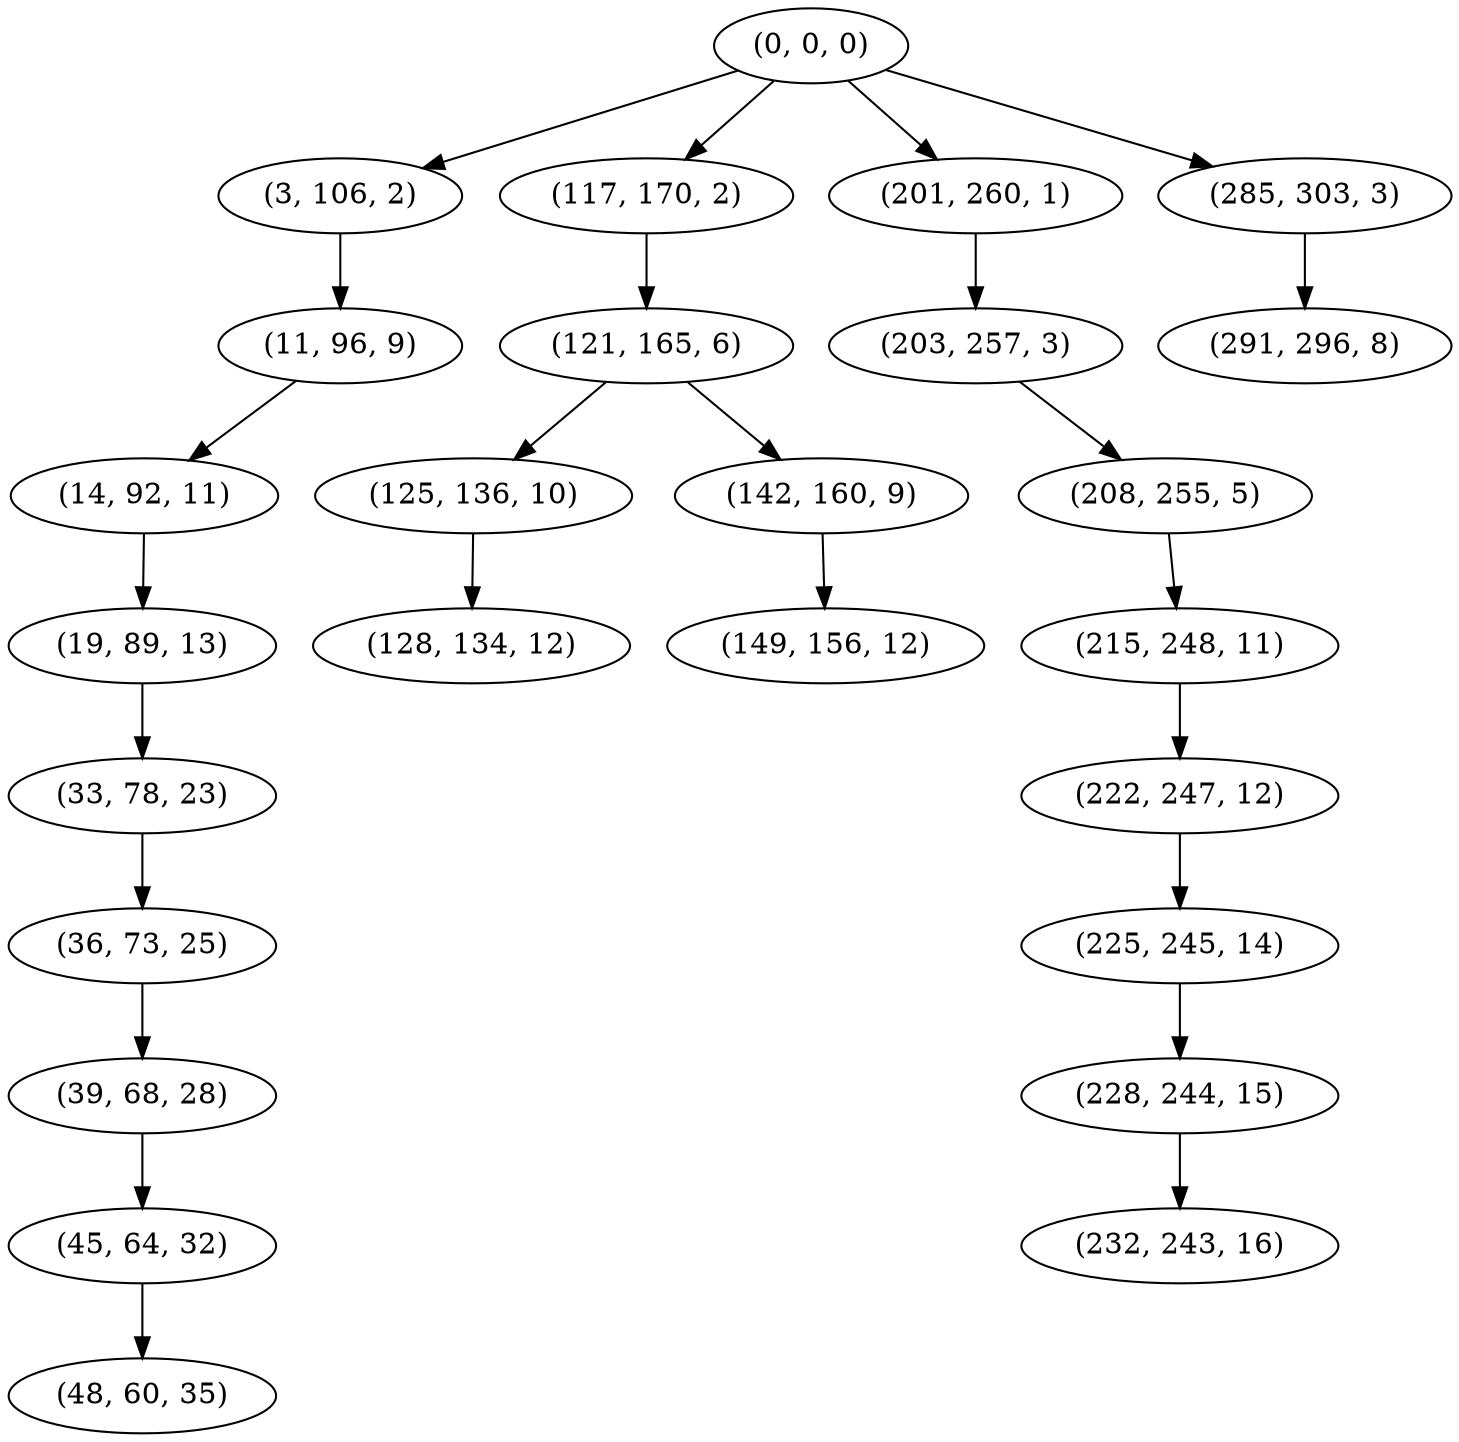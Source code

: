 digraph tree {
    "(0, 0, 0)";
    "(3, 106, 2)";
    "(11, 96, 9)";
    "(14, 92, 11)";
    "(19, 89, 13)";
    "(33, 78, 23)";
    "(36, 73, 25)";
    "(39, 68, 28)";
    "(45, 64, 32)";
    "(48, 60, 35)";
    "(117, 170, 2)";
    "(121, 165, 6)";
    "(125, 136, 10)";
    "(128, 134, 12)";
    "(142, 160, 9)";
    "(149, 156, 12)";
    "(201, 260, 1)";
    "(203, 257, 3)";
    "(208, 255, 5)";
    "(215, 248, 11)";
    "(222, 247, 12)";
    "(225, 245, 14)";
    "(228, 244, 15)";
    "(232, 243, 16)";
    "(285, 303, 3)";
    "(291, 296, 8)";
    "(0, 0, 0)" -> "(3, 106, 2)";
    "(0, 0, 0)" -> "(117, 170, 2)";
    "(0, 0, 0)" -> "(201, 260, 1)";
    "(0, 0, 0)" -> "(285, 303, 3)";
    "(3, 106, 2)" -> "(11, 96, 9)";
    "(11, 96, 9)" -> "(14, 92, 11)";
    "(14, 92, 11)" -> "(19, 89, 13)";
    "(19, 89, 13)" -> "(33, 78, 23)";
    "(33, 78, 23)" -> "(36, 73, 25)";
    "(36, 73, 25)" -> "(39, 68, 28)";
    "(39, 68, 28)" -> "(45, 64, 32)";
    "(45, 64, 32)" -> "(48, 60, 35)";
    "(117, 170, 2)" -> "(121, 165, 6)";
    "(121, 165, 6)" -> "(125, 136, 10)";
    "(121, 165, 6)" -> "(142, 160, 9)";
    "(125, 136, 10)" -> "(128, 134, 12)";
    "(142, 160, 9)" -> "(149, 156, 12)";
    "(201, 260, 1)" -> "(203, 257, 3)";
    "(203, 257, 3)" -> "(208, 255, 5)";
    "(208, 255, 5)" -> "(215, 248, 11)";
    "(215, 248, 11)" -> "(222, 247, 12)";
    "(222, 247, 12)" -> "(225, 245, 14)";
    "(225, 245, 14)" -> "(228, 244, 15)";
    "(228, 244, 15)" -> "(232, 243, 16)";
    "(285, 303, 3)" -> "(291, 296, 8)";
}
